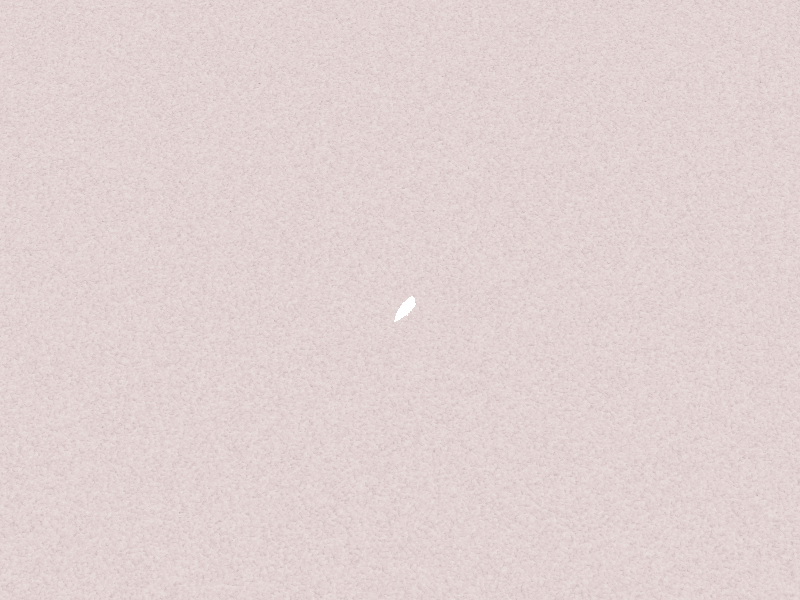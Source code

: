 
#version 3.5

global_settings {
    assumed_gamma 1
}
        
light_source {
    <200, 200, 200>*10000
    rgb 1.3
}
        
camera {
  location    <400, 400, 800>
  direction   y
  sky         z
  up          z
  right       (4/3)*x
  look_at     <0.0, 0, 1.2>
  angle       20
}
        
background {
    color rgb <0.60, 0.70, 0.95>
}
        
plane {
  z, -10

  texture {
    pigment {
      bozo
      color_map {
        [ 0.0 color rgb<0.356, 0.321, 0.274> ]
        [ 0.1 color rgb<0.611, 0.500, 0.500> ]
        [ 0.4 color rgb<0.745, 0.623, 0.623> ]
        [ 1.0 color rgb<0.837, 0.782, 0.745> ]
      }
      warp { turbulence 0.6 }
    }
    finish {
      diffuse 0.6
      ambient 0.1
      specular 0.2
      reflection {
        0.2, 0.6
        fresnel on
      }
      conserve_energy
    }
  }
}
        
#declare Mesh_Texture=
  texture{
    pigment{
      uv_mapping
      spiral2 8
      color_map {
        [0.5 color rgb 1 ]
        [0.5 color rgb <0,0,0.2> ]
      }
      scale 0.8
    }
    finish {
      specular 0.3
      roughness 0.01
    }
}
        
#declare Mesh=
mesh2 {
    vertex_vectors {
        652,
        <-0.7429535984992981, 16.487688064575195, -0.2227383553981781>, <-0.7429535984992981, 16.487688064575195, -0.2227383553981781>, <-0.7429535984992981, 43.59807205200195, -0.2227325588464737>,
		<-0.7429535984992981, 43.59807205200195, -0.2227325588464737>, <0.289313405752182, 43.59793472290039, -0.22273272275924683>, <-0.7077652215957642, 16.487688064575195, -0.489906370639801>,
		<-0.7077652215957642, 16.487688064575195, -0.489906370639801>, <-0.7077652215957642, 16.487688064575195, 0.04442936182022095>, <-0.7077652215957642, 16.487688064575195, 0.04442936182022095>,
		<-0.7077652215957642, 43.59807205200195, -0.4899005591869354>, <-0.7077652215957642, 43.59807205200195, -0.4899005591869354>, <-0.7077652215957642, 43.59807205200195, 0.04443516582250595>,
		<-0.7077652215957642, 43.59807205200195, 0.04443516582250595>, <-0.6046451926231384, 16.487688064575195, -0.7388689517974854>, <-0.6046451926231384, 16.487688064575195, -0.7388689517974854>,
		<-0.6046451926231384, 16.487688064575195, 0.2933919429779053>, <-0.6046451926231384, 16.487688064575195, 0.2933919429779053>, <-0.6046451926231384, 43.59807205200195, -0.7388631105422974>,
		<-0.6046451926231384, 43.59807205200195, -0.7388631105422974>, <-0.6046451926231384, 43.59807205200195, 0.2933977544307709>, <-0.6046451926231384, 43.59807205200195, 0.2933977544307709>,
		<-0.667802631855011, 14.80688762664795, -0.2227386087179184>, <-0.6351881623268127, 14.80688762664795, -0.4704594612121582>, <-0.6351881623268127, 14.80688762664795, 0.024981386959552765>,
		<-0.4548625946044922, 13.12608814239502, -0.22273892164230347>, <-0.5395712852478027, 14.80688762664795, -0.7012985348701477>, <-0.5395712852478027, 14.80688762664795, 0.25582095980644226>,
		<-0.4406070411205292, 16.487688064575195, -0.9526554942131042>, <-0.4406070411205292, 16.487688064575195, -0.9526554942131042>, <-0.4406070411205292, 16.487688064575195, 0.5071800351142883>,
		<-0.4406070411205292, 16.487688064575195, 0.5071800351142883>, <-0.4406070411205292, 43.59807205200195, -0.9526496529579163>, <-0.4406070411205292, 43.59807205200195, -0.9526496529579163>,
		<-0.4406070411205292, 43.59807205200195, 0.5071858763694763>, <-0.4406070411205292, 43.59807205200195, 0.5071858763694763>, <-0.42949891090393066, 13.12608814239502, -0.41534438729286194>,
		<-0.42949891090393066, 13.12608814239502, -0.030134228989481926>, <-0.35514938831329346, 13.12608814239502, -0.5948238372802734>, <-0.35514938831329346, 13.12608814239502, 0.14934568107128143>,
		<-0.3874782621860504, 14.80688762664795, -0.8995251655578613>, <-0.3874782621860504, 14.80688762664795, 0.4540475606918335>, <-0.2368878275156021, 13.12608814239502, -0.7489462494850159>,
		<-0.2368878275156021, 13.12608814239502, 0.3034680485725403>, <-0.22681893408298492, 16.487688064575195, -1.1167017221450806>, <-0.22681893408298492, 16.487688064575195, -1.1167017221450806>,
		<-0.22681893408298492, 16.487688064575195, 0.6712247729301453>, <-0.22681893408298492, 16.487688064575195, 0.6712247729301453>, <-0.22681893408298492, 43.59807205200195, -1.1166958808898926>,
		<-0.22681893408298492, 43.59807205200195, -1.1166958808898926>, <-0.22681893408298492, 43.59807205200195, 0.6712306141853333>, <-0.22681893408298492, 43.59807205200195, 0.6712306141853333>,
		<-0.1514459103345871, 11.445287704467773, -0.22273921966552734>, <-0.13642621040344238, 11.445287704467773, -0.3368145227432251>, <-0.13642621040344238, 11.445287704467773, -0.10866405069828033>,
		<-0.18925189971923828, 14.80688762664795, -1.0516283512115479>, <-0.18925189971923828, 14.80688762664795, 0.60615074634552>, <-0.09239119291305542, 11.445287704467773, -0.44311559200286865>,
		<-0.09239119291305542, 11.445287704467773, -0.0023628552444279194>, <-0.08276527374982834, 13.12608814239502, -0.8672096133232117>, <-0.08276527374982834, 13.12608814239502, 0.42173144221305847>,
		<-0.022351330146193504, 11.445287704467773, -0.5343990325927734>, <-0.022351330146193504, 11.445287704467773, 0.08892033249139786>, <0.02214239537715912, 16.487688064575195, -1.2198249101638794>,
		<0.02214239537715912, 16.487688064575195, -1.2198249101638794>, <0.02214239537715912, 16.487688064575195, 0.7743478417396545>, <0.02214239537715912, 16.487688064575195, 0.7743478417396545>,
		<0.02214239537715912, 43.59807205200195, -1.2198190689086914>, <0.02214239537715912, 43.59807205200195, -1.2198190689086914>, <0.02214239537715912, 43.59807205200195, 0.7743536829948425>,
		<0.02214239537715912, 43.59807205200195, 0.7743536829948425>, <0.0689430758357048, 11.445287704467773, -0.6044424176216125>, <0.0689430758357048, 11.445287704467773, 0.15896371006965637>,
		<0.04158949479460716, 14.80688762664795, -1.1472452878952026>, <0.04158949479460716, 14.80688762664795, 0.7017677426338196>, <0.09670524299144745, 13.12608814239502, -0.9415525794029236>,
		<0.09670524299144745, 13.12608814239502, 0.4960744380950928>, <0.17524085938930511, 11.445287704467773, -0.648474395275116>, <0.17524085938930511, 11.445287704467773, 0.20299562811851501>,
		<0.289316326379776, 11.445287704467773, -0.6634923815727234>, <0.289316326379776, 11.445287704467773, -0.22273936867713928>, <0.289316326379776, 11.445287704467773, 0.21801365911960602>,
		<0.289316326379776, 13.12608814239502, -0.9669086337089539>, <0.289316326379776, 13.12608814239502, 0.5214304327964783>, <0.289316326379776, 14.80688762664795, -1.1798583269119263>,
		<0.289316326379776, 14.80688762664795, 0.7343807816505432>, <0.289316326379776, 16.487688064575195, -1.2549978494644165>, <0.289316326379776, 16.487688064575195, -1.2549978494644165>,
		<0.289316326379776, 16.487688064575195, 0.8095209002494812>, <0.289316326379776, 16.487688064575195, 0.8095209002494812>, <0.289316326379776, 43.59807205200195, -1.2549920082092285>,
		<0.289316326379776, 43.59807205200195, -1.2549920082092285>, <0.289316326379776, 43.59807205200195, 0.8095267415046692>, <0.289316326379776, 43.59807205200195, 0.8095267415046692>,
		<0.4033917784690857, 11.445287704467773, -0.648474395275116>, <0.4033917784690857, 11.445287704467773, 0.20299562811851501>, <0.48191165924072266, 13.12608814239502, -0.9415525794029236>,
		<0.48191165924072266, 13.12608814239502, 0.4960744380950928>, <0.5370262265205383, 14.80688762664795, -1.1472452878952026>, <0.5370262265205383, 14.80688762664795, 0.7017677426338196>,
		<0.5096895694732666, 11.445287704467773, -0.6044424176216125>, <0.5096895694732666, 11.445287704467773, 0.15896371006965637>, <0.5564751029014587, 16.487688064575195, -1.2198249101638794>,
		<0.5564751029014587, 16.487688064575195, -1.2198249101638794>, <0.5564751029014587, 16.487688064575195, 0.7743478417396545>, <0.5564751029014587, 16.487688064575195, 0.7743478417396545>,
		<0.5564751029014587, 43.59807205200195, -1.2198190689086914>, <0.5564751029014587, 43.59807205200195, -1.2198190689086914>, <0.5564751029014587, 43.59807205200195, 0.7743536829948425>,
		<0.5564751029014587, 43.59807205200195, 0.7743536829948425>, <0.6009682416915894, 11.445287704467773, -0.5343990325927734>, <0.6009682416915894, 11.445287704467773, 0.08892033249139786>,
		<0.6613979339599609, 13.12608814239502, -0.8672096133232117>, <0.6613979339599609, 13.12608814239502, 0.42173144221305847>, <0.6710238456726074, 11.445287704467773, -0.44311559200286865>,
		<0.6710238456726074, 11.445287704467773, -0.0023628552444279194>, <0.7678670883178711, 14.80688762664795, -1.0516283512115479>, <0.7678670883178711, 14.80688762664795, 0.60615074634552>,
		<0.7150437235832214, 11.445287704467773, -0.3368145227432251>, <0.7150437235832214, 11.445287704467773, -0.10866405069828033>, <0.7300628423690796, 11.445287704467773, -0.22273936867713928>,
		<0.805435836315155, 16.487688064575195, -1.1167017221450806>, <0.805435836315155, 16.487688064575195, -1.1167017221450806>, <0.805435836315155, 16.487688064575195, 0.6712247729301453>,
		<0.805435836315155, 16.487688064575195, 0.6712247729301453>, <0.805435836315155, 43.59807205200195, -1.1166958808898926>, <0.805435836315155, 43.59807205200195, -1.1166958808898926>,
		<0.805435836315155, 43.59807205200195, 0.6712306141853333>, <0.805435836315155, 43.59807205200195, 0.6712306141853333>, <0.8155204653739929, 13.12608814239502, -0.7489462494850159>,
		<0.8155204653739929, 13.12608814239502, 0.3034680485725403>, <0.9660940170288086, 14.80688762664795, -0.8995251655578613>, <0.9660940170288086, 14.80688762664795, 0.4540475606918335>,
		<0.9337820410728455, 13.12608814239502, -0.5948238372802734>, <0.9337820410728455, 13.12608814239502, 0.14934568107128143>, <1.0081309080123901, 13.12608814239502, -0.41534438729286194>,
		<1.0081309080123901, 13.12608814239502, -0.030134228989481926>, <1.019223928451538, 16.487688064575195, -0.9526569843292236>, <1.019223928451538, 16.487688064575195, -0.9526569843292236>,
		<1.019223928451538, 16.487688064575195, 0.5071800351142883>, <1.019223928451538, 16.487688064575195, 0.5071800351142883>, <1.019223928451538, 43.59807205200195, -0.9526511430740356>,
		<1.019223928451538, 43.59807205200195, -0.9526511430740356>, <1.019223928451538, 43.59807205200195, 0.5071858763694763>, <1.019223928451538, 43.59807205200195, 0.5071858763694763>,
		<1.11820387840271, 14.80688762664795, -0.7012985348701477>, <1.11820387840271, 14.80688762664795, 0.25582095980644226>, <1.0334795713424683, 13.12608814239502, -0.2227390855550766>,
		<1.2138208150863647, 14.80688762664795, -0.4704594612121582>, <1.2138208150863647, 14.80688762664795, 0.024981386959552765>, <1.2464358806610107, 14.80688762664795, -0.22273878753185272>,
		<1.1832778453826904, 16.487688064575195, -0.7388689517974854>, <1.1832778453826904, 16.487688064575195, -0.7388689517974854>, <1.1832778453826904, 16.487688064575195, 0.2933919429779053>,
		<1.1832778453826904, 16.487688064575195, 0.2933919429779053>, <1.1832778453826904, 43.59807205200195, -0.7388631105422974>, <1.1832778453826904, 43.59807205200195, -0.7388631105422974>,
		<1.1832778453826904, 43.59807205200195, 0.2933977544307709>, <1.1832778453826904, 43.59807205200195, 0.2933977544307709>, <1.2863978147506714, 16.487688064575195, -0.489906370639801>,
		<1.2863978147506714, 16.487688064575195, -0.489906370639801>, <1.2863978147506714, 16.487688064575195, 0.04442936182022095>, <1.2863978147506714, 16.487688064575195, 0.04442936182022095>,
		<1.2863978147506714, 16.487688064575195, 0.04442936182022095>, <1.2863978147506714, 43.59807205200195, -0.4899005591869354>, <1.2863978147506714, 43.59807205200195, -0.4899005591869354>,
		<1.2863978147506714, 43.59807205200195, 0.04443516582250595>, <1.2863978147506714, 43.59807205200195, 0.04443516582250595>, <1.3215707540512085, 16.487688064575195, -0.22273850440979004>,
		<1.3215707540512085, 16.487688064575195, -0.22273850440979004>, <1.3215707540512085, 43.59807205200195, -0.22273270785808563>, <1.3215707540512085, 43.59807205200195, -0.22273270785808563>,
		<1.3215707540512085, 43.59807205200195, -0.22273270785808563>, <-6.470217704772949, 12.386728286743164, 0.9726494550704956>, <-6.470217704772949, 12.386728286743164, 0.9726494550704956>,
		<-6.4600725173950195, 11.702130317687988, 0.9686570763587952>, <-6.3582353591918945, 12.386728286743164, 1.2569806575775146>, <-6.3582353591918945, 12.386728286743164, 1.2569806575775146>,
		<-6.348257541656494, 11.702130317687988, 1.2530537843704224>, <-6.323460578918457, 10.573925018310547, 0.915579617023468>, <-6.213937759399414, 10.573925018310547, 1.200865626335144>,
		<-6.049058437347412, 9.036321640014648, 0.8127572536468506>, <-6.049058437347412, 9.036321640014648, 0.8127572536468506>, <-5.944135665893555, 9.036321640014648, 1.0997668504714966>,
		<-5.944135665893555, 9.036321640014648, 1.0997668504714966>, <-5.773068904876709, 7.5719218254089355, 0.7143719792366028>, <-5.773068904876709, 7.5719218254089355, 0.7143719792366028>,
		<-5.6727752685546875, 7.571922302246094, 1.0030287504196167>, <-5.6727752685546875, 7.571922302246094, 1.0030287504196167>, <-5.356295585632324, 5.887806415557861, 0.5751543045043945>,
		<-5.356295585632324, 5.887806415557861, 0.5751543045043945>, <-5.262984275817871, 5.887806415557861, 0.8661425709724426>, <-5.262984275817871, 5.887806415557861, 0.8661425709724426>,
		<-4.866028308868408, 4.423406600952148, 0.4254886507987976>, <-4.866028308868408, 4.423406600952148, 0.4254886507987976>, <-4.866028308868408, 4.423406600952148, 0.4254886507987976>,
		<-4.7809224128723145, 4.423406600952148, 0.7189843058586121>, <-4.7809224128723145, 4.423406600952148, 0.7189843058586121>, <-4.7809224128723145, 4.423406600952148, 0.7189843058586121>,
		<-4.300617218017578, 13.290628433227539, 0.27133414149284363>, <-4.300617218017578, 13.290628433227539, 0.27133414149284363>, <-4.224985599517822, 13.290628433227539, 0.5674120187759399>,
		<-4.224985599517822, 13.290628433227539, 0.5674120187759399>, <-4.016391754150391, 2.739414691925049, 0.20114228129386902>, <-4.016391754150391, 2.739414691925049, 0.20114228129386902>,
		<-4.016391754150391, 2.739414691925049, 0.20114228129386902>, <-3.94551157951355, 2.739414691925049, 0.4983951151371002>, <-3.94551157951355, 2.739414691925049, 0.4983951151371002>,
		<-3.94551157951355, 2.739414691925049, 0.4983951151371002>, <-3.16972017288208, 1.4761624336242676, 0.020377159118652344>, <-3.16972017288208, 1.4761624336242676, 0.020377159118652344>,
		<-3.16972017288208, 1.4761624336242676, 0.020377159118652344>, <-3.113018274307251, 1.4761624336242676, 0.3206583559513092>, <-3.113018274307251, 1.4761624336242676, 0.3206583559513092>,
		<-3.113018274307251, 1.4761624336242676, 0.3206583559513092>, <-2.8684728145599365, 13.57581901550293, -0.0338791124522686>, <-2.8684728145599365, 13.57581901550293, -0.0338791124522686>,
		<-2.8684728145599365, 13.57581901550293, -0.0338791124522686>, <-2.816829204559326, 13.57581901550293, 0.26730963587760925>, <-2.816829204559326, 13.57581901550293, 0.26730963587760925>,
		<-2.816829204559326, 13.57581901550293, 0.26730963587760925>, <-2.099465847015381, 0.581265926361084, -0.14895105361938477>, <-2.060702085494995, 0.581265926361084, 0.15416567027568817>,
		<-1.3434302806854248, 13.64909839630127, -0.2296716719865799>, <-1.3434302806854248, 13.64909839630127, -0.2296716719865799>, <-1.3434302806854248, 13.64909839630127, -0.2296716719865799>,
		<-1.3173182010650635, 13.64909839630127, 0.07479803264141083>, <-1.3173182010650635, 13.64909839630127, 0.07479803264141083>, <-1.3173182010650635, 13.64909839630127, 0.07479803264141083>,
		<-0.6274116635322571, 0.23304735124111176, -0.2769107222557068>, <-0.6274116635322571, 0.23304735124111176, -0.2769107222557068>, <-0.6132936477661133, 0.23304739594459534, 0.028349658474326134>,
		<-0.6132936477661133, 0.23304739594459534, 0.028349658474326134>, <0.32231956720352173, 13.619946479797363, 0.009533988311886787>, <0.32231956720352173, 13.619946479797363, 0.009533988311886787>,
		<0.32231956720352173, 13.619946479797363, 0.009533988311886787>, <0.32415324449539185, 13.619946479797363, -0.29604679346084595>, <0.32415324449539185, 13.619946479797363, -0.29604679346084595>,
		<0.32415324449539185, 13.619946479797363, -0.29604679346084595>, <1.386095404624939, 0.2886992394924164, 0.0474579818546772>, <1.4060347080230713, 0.288699209690094, -0.25747665762901306>,
		<1.6006931066513062, 13.664393424987793, 0.06279612332582474>, <1.6006931066513062, 13.664393424987793, 0.06279612332582474>, <1.6006931066513062, 13.664393424987793, 0.06279612332582474>,
		<1.6242997646331787, 13.664393424987793, -0.2418776899576187>, <1.6242997646331787, 13.664393424987793, -0.2418776899576187>, <2.601900100708008, 0.580767810344696, 0.16868101060390472>,
		<2.642543077468872, 0.5807677507400513, -0.1341884732246399>, <3.187265634536743, 13.620006561279297, 0.2571229338645935>, <3.187265634536743, 13.620006561279297, 0.2571229338645935>,
		<3.2378859519958496, 13.620006561279297, -0.044240012764930725>, <3.2378859519958496, 13.620006561279297, -0.044240012764930725>, <3.8570644855499268, 1.6599618196487427, 0.38276568055152893>,
		<3.8570644855499268, 1.6599618196487427, 0.38276568055152893>, <3.919098377227783, 1.6599619388580322, 0.08354336768388748>, <3.919098377227783, 1.6599619388580322, 0.08354336768388748>,
		<4.665243148803711, 13.334693908691406, 0.5699208974838257>, <4.665243148803711, 13.334693908691406, 0.5699208974838257>, <4.682240009307861, 3.0323572158813477, 0.5742767453193665>,
		<4.682240009307861, 3.0323572158813477, 0.5742767453193665>, <4.682240009307861, 3.0323572158813477, 0.5742767453193665>, <4.741048812866211, 13.334693908691406, 0.2738857865333557>,
		<4.741048812866211, 13.334693908691406, 0.2738857865333557>, <4.758335590362549, 3.0323572158813477, 0.27831506729125977>, <4.758335590362549, 3.0323572158813477, 0.27831506729125977>,
		<4.758335590362549, 3.0323572158813477, 0.27831506729125977>, <5.306910037994385, 4.569965839385986, 0.7469744682312012>, <5.306910037994385, 4.569965839385986, 0.7469744682312012>,
		<5.393646240234375, 4.569965839385986, 0.4539555311203003>, <5.393646240234375, 4.569965839385986, 0.4539555311203003>, <5.7196879386901855, 6.034304618835449, 0.8745859861373901>,
		<5.813455581665039, 6.034304618835449, 0.583741307258606>, <5.993114471435547, 7.571983337402344, 0.9651680588722229>, <5.993114471435547, 7.571983337402344, 0.9651680588722229>,
		<6.091538906097412, 7.571983337402344, 0.675865113735199>, <6.091538906097412, 7.571983337402344, 0.675865113735199>, <6.179873943328857, 9.084299087524414, 1.0298564434051514>,
		<6.281479835510254, 9.084299087524414, 0.7416565418243408>, <6.383094310760498, 10.547261238098145, 1.1028825044631958>, <6.483603477478027, 11.545609474182129, 1.1400251388549805>,
		<6.488162517547607, 10.547261238098145, 0.8159264326095581>, <6.498818397521973, 12.315082550048828, 1.1457077264785767>, <6.498818397521973, 12.315082550048828, 1.1457077264785767>,
		<6.5903825759887695, 11.545609474182129, 0.8537015914916992>, <6.6058573722839355, 12.315082550048828, 0.8594817519187927>, <6.6058573722839355, 12.315082550048828, 0.8594817519187927>,
		<-2.723961591720581, 48.90642166137695, -0.7679765224456787>, <-2.723961591720581, 48.90642166137695, -0.7679765224456787>, <-2.723961591720581, 48.90642166137695, -0.7679765224456787>,
		<-2.723961591720581, 48.90642166137695, 0.17524418234825134>, <-2.723961591720581, 48.90642166137695, 0.17524418234825134>, <-2.7026312351226807, 46.73554229736328, 0.1752438098192215>,
		<-2.7026312351226807, 46.73554229736328, 0.1752438098192215>, <-2.673142671585083, 46.528656005859375, -0.7679769396781921>, <-2.673142671585083, 46.528656005859375, -0.7679769396781921>,
		<-2.5371410846710205, 45.90312194824219, -0.7679770588874817>, <-2.5371410846710205, 45.90312194824219, -0.7679770588874817>, <-2.5371410846710205, 45.90312576293945, 0.17524366080760956>,
		<-2.5371410846710205, 45.90312576293945, 0.17524366080760956>, <-2.429238796234131, 45.645816802978516, -0.1391633003950119>, <-2.3952884674072266, 45.579505920410156, 0.17524360120296478>,
		<-2.3952884674072266, 45.579505920410156, 0.17524360120296478>, <-2.3054611682891846, 45.42106246948242, -0.7679771780967712>, <-2.3054611682891846, 45.42106246948242, -0.7679771780967712>,
		<-2.26772141456604, 45.367122650146484, 0.1752435714006424>, <-2.26772141456604, 45.367122650146484, 0.1752435714006424>, <-2.26772141456604, 45.367122650146484, 0.1752435714006424>,
		<-2.222524881362915, 45.31272888183594, -0.7679771780967712>, <-2.222524881362915, 45.31272888183594, -0.7679771780967712>, <-2.222524881362915, 45.31272888183594, -0.7679771780967712>,
		<-2.146144151687622, 48.70916748046875, -0.7679765820503235>, <-2.146144151687622, 48.70916748046875, -0.7679765820503235>, <-2.146144151687622, 48.70916748046875, -0.7679765820503235>,
		<-2.146144151687622, 48.70916748046875, 0.17524413764476776>, <-2.146144151687622, 48.70916748046875, 0.17524413764476776>, <-2.146144151687622, 48.70916748046875, 0.17524413764476776>,
		<-2.1339051723480225, 47.006439208984375, 0.17524385452270508>, <-2.1339051723480225, 47.006439208984375, 0.17524385452270508>, <-2.1252572536468506, 46.945167541503906, -0.7679768800735474>,
		<-2.1252572536468506, 46.945167541503906, -0.7679768800735474>, <-2.037064790725708, 46.48678970336914, -0.7679769396781921>, <-2.037064790725708, 46.48678970336914, -0.7679769396781921>,
		<-2.037064790725708, 46.48678970336914, 0.018039528280496597>, <-2.03405499458313, 46.479000091552734, 0.17524376511573792>, <-2.03405499458313, 46.479000091552734, 0.17524376511573792>,
		<-1.9430817365646362, 46.298702239990234, 0.01803949661552906>, <-1.9354270696640015, 46.28617477416992, -0.7679769992828369>, <-1.9354270696640015, 46.28617477416992, -0.7679769992828369>,
		<-1.9354270696640015, 46.28617477416992, -0.7679769992828369>, <-1.9297277927398682, 46.27838134765625, -0.13916319608688354>, <-1.9297277927398682, 46.27838134765625, -0.13916319608688354>,
		<-1.9253273010253906, 46.27410125732422, 0.17524372041225433>, <-1.9253273010253906, 46.27410125732422, 0.17524372041225433>, <-1.9253273010253906, 46.27410125732422, 0.17524372041225433>,
		<-1.458391785621643, 44.891937255859375, -0.767977237701416>, <-1.458391785621643, 44.891937255859375, -0.767977237701416>, <-1.3891457319259644, 44.87283706665039, 0.17524348199367523>,
		<-1.3891457319259644, 44.87283706665039, 0.17524348199367523>, <-1.1391003131866455, 44.8380012512207, 0.17524348199367523>, <-1.1391003131866455, 44.8380012512207, 0.17524348199367523>,
		<-1.1343021392822266, 44.8373908996582, -0.767977237701416>, <-1.1343021392822266, 44.8373908996582, -0.767977237701416>, <-0.9659246206283569, 44.71363067626953, -0.7679772973060608>,
		<-0.9659246206283569, 44.71363067626953, -0.7679772973060608>, <-0.9659246206283569, 44.71363067626953, -0.7679772973060608>, <-0.9349229335784912, 44.678794860839844, 0.17524345219135284>,
		<-0.9349229335784912, 44.678794860839844, 0.17524345219135284>, <-0.9349229335784912, 44.678794860839844, 0.17524345219135284>, <-0.8461960554122925, 44.576419830322266, -0.7679772973060608>,
		<-0.8461960554122925, 44.576419830322266, -0.7679772973060608>, <-0.8461960554122925, 44.576419830322266, -0.610774576663971>, <-0.8461960554122925, 44.576419830322266, 0.17524343729019165>,
		<-0.8461960554122925, 44.576419830322266, 0.17524343729019165>, <-0.8270047903060913, 44.45112609863281, -0.7679772973060608>, <-0.8270047903060913, 44.45112609863281, -0.7679772973060608>,
		<-0.8270047903060913, 44.45112991333008, 0.17524340748786926>, <-0.8270047903060913, 44.45112991333008, 0.17524340748786926>, <-0.8259661793708801, 44.530582427978516, -0.4535703957080841>,
		<-0.8259661793708801, 44.530582427978516, 0.17524342238903046>, <-0.8259661793708801, 44.530582427978516, 0.17524342238903046>, <-0.8108852505683899, 43.276912689208984, -0.7679790258407593>,
		<-0.8108852505683899, 43.276912689208984, -0.7679790258407593>, <-0.8108852505683899, 43.276912689208984, 0.17524167895317078>, <-0.8108852505683899, 43.276912689208984, 0.17524167895317078>,
		<-0.727643609046936, 45.737037658691406, -0.7679771184921265>, <-0.727643609046936, 45.737037658691406, -0.7679771184921265>, <-0.727643609046936, 45.737037658691406, -0.7679771184921265>,
		<-0.727643609046936, 45.737037658691406, 0.17524363100528717>, <-0.727643609046936, 45.737037658691406, 0.17524363100528717>, <-0.727643609046936, 45.737037658691406, 0.17524363100528717>,
		<-0.7192860245704651, 42.64970016479492, -0.7679791450500488>, <-0.7192860245704651, 42.64970016479492, -0.7679791450500488>, <-0.7192860245704651, 42.64970016479492, -0.7679791450500488>,
		<-0.7192860245704651, 42.64970016479492, 0.17524157464504242>, <-0.7192860245704651, 42.64970016479492, 0.17524157464504242>, <-0.7192860245704651, 42.64970016479492, 0.17524157464504242>,
		<-0.37163612246513367, 45.230525970458984, -0.7679771780967712>, <-0.37163612246513367, 45.230525970458984, -0.7679771780967712>, <-0.37163612246513367, 45.230525970458984, 0.17524354159832>,
		<-0.37163612246513367, 45.230525970458984, 0.17524354159832>, <-0.32416340708732605, 45.08613586425781, 0.1752435266971588>, <-0.32416340708732605, 45.08613586425781, 0.1752435266971588>,
		<-0.30839473009109497, 43.44559860229492, -0.7679790258407593>, <-0.30839473009109497, 43.44559860229492, -0.7679790258407593>, <-0.30839473009109497, 43.44559860229492, 0.17524170875549316>,
		<-0.30839473009109497, 43.44559860229492, 0.17524170875549316>, <-0.26145708560943604, 42.48682403564453, 0.17524154484272003>, <-0.26145708560943604, 42.48682403564453, 0.17524154484272003>,
		<-0.2569649815559387, 43.60098648071289, -0.7679789662361145>, <-0.2569649815559387, 43.60098648071289, -0.7679789662361145>, <-0.2569649815559387, 43.60098648071289, -0.7679789662361145>,
		<-0.2569649815559387, 43.60098648071289, 0.17524173855781555>, <-0.2569649815559387, 43.60098648071289, 0.17524173855781555>, <-0.2569649815559387, 43.60098648071289, 0.17524173855781555>,
		<-0.2440231889486313, 44.58283615112305, -0.7679772973060608>, <-0.2440231889486313, 44.58283615112305, -0.7679772973060608>, <-0.2440231889486313, 44.58283615112305, 0.17524343729019165>,
		<-0.2440231889486313, 44.58283615112305, 0.17524343729019165>, <-0.22402237355709076, 43.30808639526367, -0.7679790258407593>, <-0.22402237355709076, 43.30808639526367, -0.7679790258407593>,
		<-0.22402237355709076, 43.30808639526367, 0.17524167895317078>, <-0.22402237355709076, 43.30808639526367, 0.17524167895317078>, <-0.0068426113575696945, 42.483150482177734, -0.7679792046546936>,
		<-0.0068426113575696945, 42.483150482177734, -0.7679792046546936>, <0.7140505313873291, 44.65281677246094, -0.7679772973060608>, <0.7140505313873291, 44.65281677246094, -0.7679772973060608>,
		<0.7140505313873291, 44.65281677246094, 0.17524345219135284>, <0.7140505313873291, 44.65281677246094, 0.17524345219135284>, <0.7183438539505005, 43.2692756652832, -0.7679790258407593>,
		<0.7183438539505005, 43.2692756652832, -0.7679790258407593>, <0.7183438539505005, 43.2692756652832, 0.17524167895317078>, <0.7183438539505005, 43.2692756652832, 0.17524167895317078>,
		<0.7570462822914124, 42.47200012207031, -0.7679792046546936>, <0.7570462822914124, 42.47200012207031, 0.17524154484272003>, <0.7570462822914124, 42.47200012207031, 0.17524154484272003>,
		<0.7615383863449097, 43.5861701965332, -0.7679790258407593>, <0.7615383863449097, 43.5861701965332, -0.7679790258407593>, <0.7615383863449097, 43.5861701965332, -0.7679790258407593>,
		<0.7615383863449097, 43.5861701965332, 0.17524172365665436>, <0.7615383863449097, 43.5861701965332, 0.17524172365665436>, <0.7615383863449097, 43.5861701965332, 0.17524172365665436>,
		<0.805543065071106, 43.417789459228516, -0.7679790258407593>, <0.805543065071106, 43.417789459228516, -0.7679790258407593>, <0.805543065071106, 43.417789459228516, 0.17524170875549316>,
		<0.805543065071106, 43.417789459228516, 0.17524170875549316>, <0.9172649383544922, 45.36727523803711, -0.7679771780967712>, <0.9172649383544922, 45.36727523803711, -0.7679771780967712>,
		<0.9172649383544922, 45.36727523803711, 0.1752435714006424>, <0.9172649383544922, 45.36727523803711, 0.1752435714006424>, <1.1585098505020142, 45.753231048583984, -0.7679771184921265>,
		<1.1585098505020142, 45.753231048583984, -0.7679771184921265>, <1.1585098505020142, 45.753231048583984, -0.7679771184921265>, <1.1585098505020142, 45.753231048583984, 0.17524363100528717>,
		<1.1585098505020142, 45.753231048583984, 0.17524363100528717>, <1.1585098505020142, 45.753231048583984, 0.17524363100528717>, <1.2223008871078491, 42.6330451965332, -0.7679791450500488>,
		<1.2223008871078491, 42.6330451965332, -0.7679791450500488>, <1.2223008871078491, 42.6330451965332, -0.7679791450500488>, <1.2223008871078491, 42.6330451965332, 0.17524155974388123>,
		<1.2223008871078491, 42.6330451965332, 0.17524155974388123>, <1.2223008871078491, 42.6330451965332, 0.17524155974388123>, <1.2923260927200317, 44.408653259277344, -0.7679772973060608>,
		<1.2923260927200317, 44.408653259277344, -0.7679772973060608>, <1.2923260927200317, 44.408653259277344, 0.17524340748786926>, <1.2923260927200317, 44.408653259277344, 0.17524340748786926>,
		<1.3053746223449707, 43.28654098510742, -0.7679790258407593>, <1.3053746223449707, 43.28654098510742, -0.7679790258407593>, <1.3053746223449707, 43.28654098510742, 0.17524167895317078>,
		<1.3053746223449707, 43.28654098510742, 0.17524167895317078>, <1.35576593875885, 44.626380920410156, 0.17524343729019165>, <1.35576593875885, 44.626380920410156, 0.17524343729019165>,
		<1.3559950590133667, 44.62730026245117, -0.7679772973060608>, <1.3559950590133667, 44.62730026245117, -0.7679772973060608>, <1.416852593421936, 45.91870880126953, -0.7679770588874817>,
		<1.416852593421936, 45.91870880126953, -0.7679770588874817>, <1.435172438621521, 44.76756286621094, -0.767977237701416>, <1.435172438621521, 44.76756286621094, -0.767977237701416>,
		<1.435172438621521, 44.76756286621094, -0.767977237701416>, <1.435172438621521, 44.7675666809082, 0.17524346709251404>, <1.435172438621521, 44.7675666809082, 0.17524346709251404>,
		<1.435172438621521, 44.7675666809082, 0.17524346709251404>, <1.5923659801483154, 44.851295471191406, -0.767977237701416>, <1.5923659801483154, 44.851295471191406, -0.767977237701416>,
		<1.6950428485870361, 45.98853302001953, 0.17524367570877075>, <1.6950428485870361, 45.98853302001953, 0.17524367570877075>, <1.8717937469482422, 44.88719940185547, -0.767977237701416>,
		<1.8717937469482422, 44.88719940185547, -0.767977237701416>, <1.9573580026626587, 46.01542282104492, 0.17524367570877075>, <1.9573580026626587, 46.01542282104492, 0.17524367570877075>,
		<1.998887062072754, 46.02657699584961, -0.7679770588874817>, <1.998887062072754, 46.02657699584961, -0.7679770588874817>, <2.360288619995117, 46.20473861694336, 0.17524370551109314>,
		<2.360288619995117, 46.20473861694336, 0.17524370551109314>, <2.360288619995117, 46.20473861694336, 0.17524370551109314>, <2.3613121509552, 46.20534896850586, -0.7679769992828369>,
		<2.3613121509552, 46.20534896850586, -0.7679769992828369>, <2.3613121509552, 46.20534896850586, -0.7679769992828369>, <2.544388771057129, 46.51963806152344, -0.7679769396781921>,
		<2.544388771057129, 46.51963806152344, -0.7679769396781921>, <2.544388771057129, 46.51963806152344, 0.17524376511573792>, <2.544388771057129, 46.51963806152344, 0.17524376511573792>,
		<2.5914947986602783, 45.18041229248047, 0.17524354159832>, <2.5914947986602783, 45.18041229248047, 0.17524354159832>, <2.5914947986602783, 45.18041229248047, 0.17524354159832>,
		<2.5948104858398438, 46.6405029296875, -0.7679769396781921>, <2.5948104858398438, 46.6405029296875, -0.7679769396781921>, <2.5948104858398438, 46.6405029296875, 0.1752437949180603>,
		<2.5948104858398438, 46.6405029296875, 0.1752437949180603>, <2.6751949787139893, 46.758304595947266, -0.7679769396781921>, <2.6751949787139893, 46.758304595947266, -0.7679769396781921>,
		<2.6751949787139893, 46.758304595947266, -0.45357000827789307>, <2.6751949787139893, 46.758304595947266, -0.13916310667991638>, <2.6751949787139893, 46.758304595947266, 0.1752438098192215>,
		<2.6751949787139893, 46.758304595947266, 0.1752438098192215>, <2.6839957237243652, 46.785804748535156, -0.6107726693153381>, <2.6839957237243652, 46.785804748535156, -0.2963666319847107>,
		<2.6839957237243652, 46.785804748535156, -0.13916310667991638>, <2.6839957237243652, 46.785804748535156, 0.018039580434560776>, <2.685065269470215, 46.79024124145508, -0.13916310667991638>,
		<2.691070318222046, 46.79848861694336, -0.13916310667991638>, <2.6978085041046143, 45.293174743652344, -0.7679771780967712>, <2.6978085041046143, 45.293174743652344, -0.7679771780967712>,
		<2.6978085041046143, 45.293174743652344, -0.7679771780967712>, <2.709939956665039, 46.883140563964844, -0.7679768800735474>, <2.709939956665039, 46.883140563964844, -0.7679768800735474>,
		<2.709939956665039, 46.883140563964844, -0.4535699784755707>, <2.709939956665039, 46.883140563964844, -0.1391630917787552>, <2.709939956665039, 46.883140563964844, 0.1752438247203827>,
		<2.709939956665039, 46.883140563964844, 0.1752438247203827>, <2.714859962463379, 46.93478012084961, -0.7679768800735474>, <2.714859962463379, 46.93478012084961, -0.7679768800735474>,
		<2.714859962463379, 46.93478012084961, -0.6107726693153381>, <2.714859962463379, 46.93478012084961, -0.4535699784755707>, <2.714859962463379, 46.93478012084961, -0.2963665723800659>,
		<2.714859962463379, 46.93478012084961, -0.139163076877594>, <2.7148754596710205, 46.913848876953125, -0.7679768800735474>, <2.7148754596710205, 46.913848876953125, -0.7679768800735474>,
		<2.7148754596710205, 46.913848876953125, -0.6107726693153381>, <2.7148754596710205, 46.913848876953125, -0.4535699784755707>, <2.7148754596710205, 46.913848876953125, -0.2963665723800659>,
		<2.7148754596710205, 46.913848876953125, -0.139163076877594>, <2.7148754596710205, 46.913848876953125, 0.018039602786302567>, <2.7148754596710205, 46.913848876953125, 0.17524383962154388>,
		<2.7148754596710205, 46.913848876953125, 0.17524383962154388>, <2.728550434112549, 48.75301742553711, -0.7679765820503235>, <2.728550434112549, 48.75301742553711, -0.7679765820503235>,
		<2.728550434112549, 48.75301742553711, -0.7679765820503235>, <2.728550434112549, 48.75301742553711, 0.17524415254592896>, <2.728550434112549, 48.75301742553711, 0.17524415254592896>,
		<2.728550434112549, 48.75301742553711, 0.17524415254592896>, <2.7297420501708984, 48.595184326171875, -0.7679765820503235>, <2.7297420501708984, 48.595184326171875, -0.7679765820503235>,
		<2.906034469604492, 46.83424377441406, -0.7679768800735474>, <2.908494472503662, 46.99039840698242, 0.17524385452270508>, <3.0259313583374023, 45.88234329223633, 0.17524366080760956>,
		<3.0259313583374023, 45.88234329223633, 0.17524366080760956>, <3.1178669929504395, 46.035133361816406, -0.7679770588874817>, <3.1178669929504395, 46.035133361816406, -0.7679770588874817>,
		<3.169098377227783, 46.158287048339844, -0.29636693000793457>, <3.1966776847839355, 46.2464485168457, -0.7679769992828369>, <3.1966776847839355, 46.2464485168457, -0.7679769992828369>,
		<3.1966776847839355, 46.2464485168457, 0.17524372041225433>, <3.1966776847839355, 46.2464485168457, 0.17524372041225433>, <3.288353443145752, 46.6751823425293, -0.7679769396781921>,
		<3.288353443145752, 46.6751823425293, -0.7679769396781921>, <3.288353443145752, 46.6751823425293, 0.1752437949180603>, <3.288353443145752, 46.6751823425293, 0.1752437949180603>,
		<3.3154892921447754, 48.778076171875, -0.7679765820503235>, <3.3154892921447754, 48.778076171875, -0.7679765820503235>, <3.3154892921447754, 48.778076171875, -0.7679765820503235>,
		<3.3154892921447754, 48.778076171875, 0.17524415254592896>, <3.3154892921447754, 48.778076171875, 0.17524415254592896>, <3.3154892921447754, 48.778076171875, 0.17524415254592896>,
		<-2.404791831970215, 47.344417572021484, -0.31785649061203003>, <-2.404791831970215, 47.344417572021484, -0.31785649061203003>, <-2.404791831970215, 47.344417572021484, -0.31785649061203003>,
		<-2.404791831970215, 47.37512969970703, -0.5503169298171997>, <-2.404791831970215, 47.37512969970703, -0.5503169298171997>, <-2.404791831970215, 47.37512969970703, -0.0853966474533081>,
		<-2.404791831970215, 47.37512969970703, -0.0853966474533081>, <-2.404791831970215, 47.46481704711914, -0.7669347524642944>, <-2.404791831970215, 47.46481704711914, -0.7669347524642944>,
		<-2.404791831970215, 47.46481704711914, 0.1312227100133896>, <-2.404791831970215, 47.46481704711914, 0.1312227100133896>, <-2.404791831970215, 47.60752868652344, -0.9529496431350708>,
		<-2.404791831970215, 47.60752868652344, -0.9529496431350708>, <-2.404791831970215, 47.6075325012207, 0.31723764538764954>, <-2.404791831970215, 47.6075325012207, 0.31723764538764954>,
		<-2.404791831970215, 47.79362869262695, -1.095684289932251>, <-2.404791831970215, 47.79362869262695, -1.095684289932251>, <-2.404791831970215, 47.79363250732422, 0.4599708020687103>,
		<-2.404791831970215, 47.79363250732422, 0.4599708020687103>, <-2.404791831970215, 48.010135650634766, -1.185410499572754>, <-2.404791831970215, 48.010135650634766, -1.185410499572754>,
		<-2.404791831970215, 48.010135650634766, 0.5496971011161804>, <-2.404791831970215, 48.010135650634766, 0.5496971011161804>, <-2.404791831970215, 48.2426872253418, -1.2160148620605469>,
		<-2.404791831970215, 48.2426872253418, -1.2160148620605469>, <-2.404791831970215, 48.2426872253418, -0.31785649061203003>, <-2.404791831970215, 48.2426872253418, 0.5803015232086182>,
		<-2.404791831970215, 48.2426872253418, 0.5803015232086182>, <-2.404791831970215, 48.4750862121582, -1.1854103803634644>, <-2.404791831970215, 48.4750862121582, -1.1854103803634644>,
		<-2.404791831970215, 48.4750862121582, 0.5496971607208252>, <-2.404791831970215, 48.4750862121582, 0.5496971607208252>, <-2.404791831970215, 48.69174575805664, -1.0956841707229614>,
		<-2.404791831970215, 48.69174575805664, -1.0956841707229614>, <-2.404791831970215, 48.69174575805664, 0.45997098088264465>, <-2.404791831970215, 48.69174575805664, 0.45997098088264465>,
		<-2.404791831970215, 48.8776969909668, -0.9529494047164917>, <-2.404791831970215, 48.8776969909668, -0.9529494047164917>, <-2.404791831970215, 48.8776969909668, 0.31723785400390625>,
		<-2.404791831970215, 48.8776969909668, 0.31723785400390625>, <-2.404791831970215, 49.02040481567383, -0.7669360041618347>, <-2.404791831970215, 49.02040481567383, -0.7669360041618347>,
		<-2.404791831970215, 49.02040481567383, 0.13122297823429108>, <-2.404791831970215, 49.02040481567383, 0.13122297823429108>, <-2.404791831970215, 49.11024856567383, -0.5503166317939758>,
		<-2.404791831970215, 49.11024856567383, -0.5503166317939758>, <-2.404791831970215, 49.11024856567383, -0.08539634943008423>, <-2.404791831970215, 49.11024856567383, -0.08539634943008423>,
		<-2.404791831970215, 49.140804290771484, -0.3178563416004181>, <-2.404791831970215, 49.140804290771484, -0.3178563416004181>, <2.947166681289673, 47.344417572021484, -0.31785649061203003>,
		<2.947166681289673, 47.344417572021484, -0.31785649061203003>, <2.947166681289673, 47.344417572021484, -0.31785649061203003>, <2.947166681289673, 47.37512969970703, -0.5503169298171997>,
		<2.947166681289673, 47.37512969970703, -0.5503169298171997>, <2.947166681289673, 47.37512969970703, -0.0853966474533081>, <2.947166681289673, 47.37512969970703, -0.0853966474533081>,
		<2.947166681289673, 47.46481704711914, -0.7669347524642944>, <2.947166681289673, 47.46481704711914, -0.7669347524642944>, <2.947166681289673, 47.46481704711914, 0.1312227100133896>,
		<2.947166681289673, 47.46481704711914, 0.1312227100133896>, <2.947166681289673, 47.60752868652344, -0.9529496431350708>, <2.947166681289673, 47.60752868652344, -0.9529496431350708>,
		<2.947166681289673, 47.6075325012207, 0.31723764538764954>, <2.947166681289673, 47.6075325012207, 0.31723764538764954>, <2.947166681289673, 47.79362869262695, -1.095684289932251>,
		<2.947166681289673, 47.79362869262695, -1.095684289932251>, <2.947166681289673, 47.79363250732422, 0.4599708020687103>, <2.947166681289673, 47.79363250732422, 0.4599708020687103>,
		<2.947166681289673, 48.010135650634766, -1.185410499572754>, <2.947166681289673, 48.010135650634766, -1.185410499572754>, <2.947166681289673, 48.010135650634766, 0.5496971011161804>,
		<2.947166681289673, 48.010135650634766, 0.5496971011161804>, <2.947166681289673, 48.2426872253418, -1.2160148620605469>, <2.947166681289673, 48.2426872253418, -1.2160148620605469>,
		<2.947166681289673, 48.2426872253418, -0.31785649061203003>, <2.947166681289673, 48.2426872253418, 0.5803015232086182>, <2.947166681289673, 48.2426872253418, 0.5803015232086182>,
		<2.947166681289673, 48.4750862121582, -1.1854103803634644>, <2.947166681289673, 48.4750862121582, -1.1854103803634644>, <2.947166681289673, 48.4750862121582, 0.5496971607208252>,
		<2.947166681289673, 48.4750862121582, 0.5496971607208252>, <2.947166681289673, 48.69174575805664, -1.0956841707229614>, <2.947166681289673, 48.69174575805664, -1.0956841707229614>,
		<2.947166681289673, 48.69174575805664, 0.45997098088264465>, <2.947166681289673, 48.69174575805664, 0.45997098088264465>, <2.947166681289673, 48.8776969909668, -0.9529494047164917>,
		<2.947166681289673, 48.8776969909668, -0.9529494047164917>, <2.947166681289673, 48.8776969909668, 0.31723785400390625>, <2.947166681289673, 48.8776969909668, 0.31723785400390625>,
		<2.947166681289673, 49.02040481567383, -0.7669360041618347>, <2.947166681289673, 49.02040481567383, -0.7669360041618347>, <2.947166681289673, 49.02040481567383, 0.13122297823429108>,
		<2.947166681289673, 49.02040481567383, 0.13122297823429108>, <2.947166681289673, 49.11024856567383, -0.5503166317939758>, <2.947166681289673, 49.11024856567383, -0.5503166317939758>,
		<2.947166681289673, 49.11024856567383, -0.08539634943008423>, <2.947166681289673, 49.11024856567383, -0.08539634943008423>, <2.947166681289673, 49.140804290771484, -0.3178563416004181>,
		<2.947166681289673, 49.140804290771484, -0.3178563416004181>, 
    }
    face_indices {
        708,
        <79, 117, 119>, <79, 113, 117>,
		<79, 109, 113>, <79, 99, 109>,
		<79, 93, 99>, <79, 78, 93>,
		<79, 76, 78>, <79, 70, 76>,
		<79, 60, 70>, <79, 56, 60>,
		<79, 52, 56>, <79, 51, 52>,
		<79, 53, 51>, <79, 57, 53>,
		<79, 61, 57>, <79, 71, 61>,
		<79, 77, 71>, <79, 80, 77>,
		<79, 94, 80>, <79, 100, 94>,
		<79, 110, 100>, <79, 114, 110>,
		<79, 118, 114>, <79, 119, 118>,
		<119, 134, 146>, <119, 117, 134>,
		<117, 132, 134>, <117, 113, 132>,
		<113, 128, 132>, <113, 109, 128>,
		<109, 111, 128>, <109, 99, 111>,
		<99, 95, 111>, <99, 93, 95>,
		<93, 81, 95>, <93, 78, 81>,
		<78, 74, 81>, <78, 76, 74>,
		<76, 58, 74>, <76, 70, 58>,
		<70, 41, 58>, <70, 60, 41>,
		<60, 37, 41>, <60, 56, 37>,
		<56, 35, 37>, <56, 52, 35>,
		<52, 24, 35>, <52, 51, 24>,
		<51, 36, 24>, <51, 53, 36>,
		<53, 38, 36>, <53, 57, 38>,
		<57, 42, 38>, <57, 61, 42>,
		<61, 59, 42>, <61, 71, 59>,
		<71, 75, 59>, <71, 77, 75>,
		<77, 82, 75>, <77, 80, 82>,
		<80, 96, 82>, <80, 94, 96>,
		<94, 112, 96>, <94, 100, 112>,
		<100, 129, 112>, <100, 110, 129>,
		<110, 133, 129>, <110, 114, 133>,
		<114, 135, 133>, <114, 118, 135>,
		<118, 146, 135>, <118, 119, 146>,
		<146, 147, 149>, <146, 134, 147>,
		<134, 144, 147>, <134, 132, 144>,
		<132, 130, 144>, <132, 128, 130>,
		<128, 115, 130>, <128, 111, 115>,
		<111, 97, 115>, <111, 95, 97>,
		<95, 83, 97>, <95, 81, 83>,
		<81, 72, 83>, <81, 74, 72>,
		<74, 54, 72>, <74, 58, 54>,
		<58, 39, 54>, <58, 41, 39>,
		<41, 25, 39>, <41, 37, 25>,
		<37, 22, 25>, <37, 35, 22>,
		<35, 21, 22>, <35, 24, 21>,
		<24, 23, 21>, <24, 36, 23>,
		<36, 26, 23>, <36, 38, 26>,
		<38, 40, 26>, <38, 42, 40>,
		<42, 55, 40>, <42, 59, 55>,
		<59, 73, 55>, <59, 75, 73>,
		<75, 84, 73>, <75, 82, 84>,
		<82, 98, 84>, <82, 96, 98>,
		<96, 116, 98>, <96, 112, 116>,
		<112, 131, 116>, <112, 129, 131>,
		<129, 145, 131>, <129, 133, 145>,
		<133, 148, 145>, <133, 135, 148>,
		<135, 149, 148>, <135, 146, 149>,
		<149, 159, 168>, <149, 147, 159>,
		<147, 151, 159>, <147, 144, 151>,
		<144, 137, 151>, <144, 130, 137>,
		<130, 121, 137>, <130, 115, 121>,
		<115, 102, 121>, <115, 97, 102>,
		<97, 86, 102>, <97, 83, 86>,
		<83, 63, 86>, <83, 72, 63>,
		<72, 44, 63>, <72, 54, 44>,
		<54, 28, 44>, <54, 39, 28>,
		<39, 14, 28>, <39, 25, 14>,
		<25, 6, 14>, <25, 22, 6>,
		<22, 1, 6>, <22, 21, 1>,
		<21, 8, 1>, <21, 23, 8>,
		<23, 16, 8>, <23, 26, 16>,
		<26, 30, 16>, <26, 40, 30>,
		<40, 46, 30>, <40, 55, 46>,
		<55, 65, 46>, <55, 73, 65>,
		<73, 88, 65>, <73, 84, 88>,
		<84, 104, 88>, <84, 98, 104>,
		<98, 123, 104>, <98, 116, 123>,
		<116, 139, 123>, <116, 131, 139>,
		<131, 153, 139>, <131, 145, 153>,
		<145, 162, 153>, <145, 148, 162>,
		<148, 168, 162>, <148, 149, 168>,
		<167, 164, 171>, <167, 158, 164>,
		<158, 155, 164>, <158, 150, 155>,
		<150, 141, 155>, <150, 136, 141>,
		<136, 125, 141>, <136, 120, 125>,
		<120, 106, 125>, <120, 101, 106>,
		<101, 90, 106>, <101, 85, 90>,
		<85, 67, 90>, <85, 62, 67>,
		<62, 48, 67>, <62, 43, 48>,
		<43, 32, 48>, <43, 27, 32>,
		<27, 18, 32>, <27, 13, 18>,
		<13, 10, 18>, <13, 5, 10>,
		<5, 3, 10>, <5, 0, 3>,
		<0, 12, 3>, <0, 7, 12>,
		<7, 20, 12>, <7, 15, 20>,
		<15, 34, 20>, <15, 29, 34>,
		<29, 50, 34>, <29, 45, 50>,
		<45, 69, 50>, <45, 64, 69>,
		<64, 92, 69>, <64, 87, 92>,
		<87, 108, 92>, <87, 103, 108>,
		<103, 127, 108>, <103, 122, 127>,
		<122, 143, 127>, <122, 138, 143>,
		<138, 157, 143>, <138, 152, 157>,
		<152, 166, 157>, <152, 161, 166>,
		<161, 170, 166>, <160, 167, 171>,
		<169, 163, 4>, <163, 154, 4>,
		<154, 140, 4>, <140, 124, 4>,
		<124, 105, 4>, <105, 89, 4>,
		<89, 66, 4>, <66, 47, 4>,
		<47, 31, 4>, <31, 17, 4>,
		<17, 9, 4>, <9, 2, 4>,
		<2, 11, 4>, <11, 19, 4>,
		<19, 33, 4>, <33, 49, 4>,
		<49, 68, 4>, <68, 91, 4>,
		<91, 107, 4>, <107, 126, 4>,
		<126, 142, 4>, <142, 156, 4>,
		<156, 165, 4>, <165, 169, 4>,
		<174, 178, 179>, <174, 179, 177>,
		<178, 181, 183>, <178, 183, 179>,
		<181, 185, 187>, <181, 187, 183>,
		<185, 189, 191>, <185, 191, 187>,
		<189, 194, 197>, <189, 197, 191>,
		<194, 204, 207>, <194, 207, 197>,
		<204, 210, 213>, <204, 213, 207>,
		<209, 220, 221>, <209, 221, 212>,
		<220, 229, 231>, <220, 231, 221>,
		<229, 239, 238>, <229, 238, 231>,
		<239, 246, 245>, <239, 245, 238>,
		<246, 254, 252>, <246, 252, 245>,
		<253, 264, 259>, <253, 259, 251>,
		<264, 268, 266>, <264, 266, 259>,
		<268, 270, 269>, <268, 269, 266>,
		<270, 274, 272>, <270, 272, 269>,
		<274, 276, 275>, <274, 275, 272>,
		<276, 279, 277>, <276, 277, 275>,
		<279, 282, 278>, <279, 278, 277>,
		<282, 284, 281>, <282, 281, 278>,
		<283, 261, 256>, <283, 256, 280>,
		<261, 250, 248>, <261, 248, 256>,
		<250, 244, 242>, <250, 242, 248>,
		<244, 237, 234>, <244, 234, 242>,
		<237, 224, 227>, <237, 227, 234>,
		<224, 216, 219>, <224, 219, 227>,
		<216, 199, 201>, <216, 201, 219>,
		<199, 173, 176>, <199, 176, 201>,
		<172, 174, 177>, <172, 177, 175>,
		<198, 174, 172>, <282, 260, 284>,
		<198, 178, 174>, <279, 260, 282>,
		<279, 249, 260>, <276, 249, 279>,
		<215, 178, 198>, <215, 181, 178>,
		<276, 243, 249>, <274, 243, 276>,
		<273, 237, 244>, <270, 236, 274>,
		<268, 236, 270>, <267, 223, 235>,
		<264, 222, 268>, <264, 215, 222>,
		<263, 180, 214>, <263, 184, 180>,
		<263, 188, 184>, <263, 193, 188>,
		<262, 203, 192>, <254, 203, 262>,
		<246, 203, 254>, <239, 203, 246>,
		<229, 203, 239>, <228, 208, 202>,
		<220, 209, 229>, <200, 175, 177>,
		<278, 281, 255>, <200, 177, 179>,
		<277, 278, 255>, <277, 255, 247>,
		<275, 277, 247>, <218, 200, 179>,
		<218, 179, 183>, <275, 247, 241>,
		<272, 275, 241>, <271, 240, 233>,
		<269, 272, 232>, <266, 269, 232>,
		<265, 233, 226>, <259, 266, 225>,
		<259, 225, 218>, <258, 217, 182>,
		<258, 182, 186>, <258, 186, 190>,
		<258, 190, 196>, <257, 195, 206>,
		<252, 257, 206>, <245, 252, 206>,
		<238, 245, 206>, <231, 238, 206>,
		<230, 205, 211>, <221, 231, 212>,
		<311, 314, 316>, <313, 289, 291>,
		<288, 293, 290>, <288, 287, 293>,
		<313, 291, 315>, <286, 310, 318>,
		<286, 318, 292>, <311, 316, 317>,
		<315, 291, 297>, <290, 293, 296>,
		<293, 295, 296>, <292, 318, 320>,
		<317, 316, 319>, <316, 321, 319>,
		<316, 323, 321>, <292, 320, 294>,
		<296, 295, 298>, <320, 327, 294>,
		<315, 300, 322>, <315, 297, 300>,
		<295, 302, 298>, <319, 321, 324>,
		<321, 323, 324>, <299, 296, 298>,
		<294, 327, 301>, <319, 329, 326>,
		<319, 324, 329>, <324, 323, 332>,
		<322, 300, 305>, <299, 302, 304>,
		<299, 298, 302>, <324, 332, 329>,
		<304, 302, 308>, <301, 327, 307>,
		<322, 305, 331>, <325, 328, 368>,
		<328, 330, 368>, <327, 365, 307>,
		<331, 305, 336>, <331, 336, 367>,
		<303, 306, 334>, <303, 334, 335>,
		<307, 365, 333>, <364, 325, 368>,
		<336, 338, 367>, <335, 340, 337>,
		<335, 334, 340>, <333, 365, 339>,
		<367, 338, 346>, <337, 343, 345>,
		<337, 340, 343>, <342, 348, 344>,
		<339, 365, 376>, <363, 366, 375>,
		<366, 378, 375>, <367, 346, 358>,
		<344, 348, 356>, <357, 344, 356>,
		<341, 376, 347>, <341, 339, 376>,
		<357, 356, 351>, <356, 349, 351>,
		<356, 348, 349>, <375, 378, 380>,
		<367, 358, 377>, <349, 348, 353>,
		<347, 376, 394>, <375, 380, 393>,
		<380, 396, 393>, <377, 358, 379>,
		<358, 355, 379>, <358, 350, 355>,
		<351, 353, 354>, <351, 349, 353>,
		<353, 360, 354>, <379, 355, 395>,
		<347, 394, 352>, <395, 355, 362>,
		<395, 362, 400>, <354, 360, 361>,
		<352, 398, 371>, <352, 394, 398>,
		<393, 399, 397>, <393, 396, 399>,
		<361, 370, 374>, <361, 360, 370>,
		<359, 352, 371>, <371, 398, 382>,
		<397, 399, 381>, <399, 384, 381>,
		<362, 373, 386>, <372, 402, 385>,
		<372, 369, 402>, <381, 384, 389>,
		<384, 392, 389>, <383, 400, 391>,
		<382, 416, 371>, <382, 388, 416>,
		<362, 413, 400>, <362, 386, 413>,
		<387, 390, 419>, <385, 402, 411>,
		<418, 391, 413>, <391, 400, 413>,
		<385, 411, 412>, <371, 416, 401>,
		<387, 419, 415>, <412, 436, 439>,
		<412, 411, 436>, <401, 421, 411>,
		<401, 416, 421>, <414, 423, 420>,
		<414, 417, 423>, <418, 413, 422>,
		<413, 438, 447>, <437, 445, 446>,
		<437, 435, 445>, <411, 421, 434>,
		<420, 410, 408>, <420, 423, 410>,
		<421, 404, 434>, <421, 407, 404>,
		<413, 447, 422>, <446, 445, 441>,
		<422, 447, 443>, <446, 441, 442>,
		<409, 422, 406>, <422, 443, 406>,
		<434, 404, 444>, <408, 405, 403>,
		<408, 410, 405>, <444, 404, 425>,
		<405, 427, 403>, <403, 427, 424>,
		<406, 443, 449>, <442, 451, 448>,
		<442, 441, 451>, <440, 444, 425>,
		<426, 406, 449>, <440, 425, 450>,
		<426, 449, 433>, <449, 459, 433>,
		<448, 451, 458>, <451, 456, 458>,
		<424, 432, 430>, <424, 427, 432>,
		<425, 453, 450>, <425, 429, 453>,
		<428, 431, 452>, <431, 463, 452>,
		<457, 455, 461>, <450, 453, 454>,
		<433, 459, 462>, <457, 461, 465>,
		<460, 454, 453>, <460, 453, 469>,
		<462, 459, 482>, <460, 469, 464>,
		<452, 467, 468>, <452, 463, 467>,
		<457, 465, 481>, <462, 482, 466>,
		<481, 465, 501>, <464, 469, 475>,
		<468, 472, 474>, <468, 467, 472>,
		<464, 475, 500>, <466, 482, 471>,
		<475, 477, 500>, <473, 470, 479>,
		<482, 534, 471>, <473, 479, 476>,
		<533, 480, 536>, <480, 499, 536>,
		<477, 484, 500>, <476, 486, 483>,
		<476, 479, 486>, <500, 484, 488>,
		<535, 500, 488>, <487, 483, 493>,
		<483, 494, 493>, <483, 497, 494>,
		<483, 486, 497>, <486, 496, 497>,
		<486, 492, 496>, <494, 497, 498>,
		<497, 496, 498>, <491, 485, 478>,
		<533, 536, 537>, <494, 498, 495>,
		<498, 496, 495>, <471, 534, 541>,
		<533, 537, 540>, <537, 536, 539>,
		<488, 531, 535>, <493, 489, 487>,
		<493, 494, 489>, <494, 490, 489>,
		<494, 495, 490>, <495, 496, 490>,
		<496, 492, 490>, <490, 520, 489>,
		<490, 492, 520>, <471, 541, 478>,
		<535, 531, 538>, <478, 541, 545>,
		<540, 537, 544>, <537, 539, 544>,
		<531, 488, 509>, <487, 510, 508>,
		<487, 511, 510>, <487, 512, 511>,
		<487, 513, 512>, <487, 489, 513>,
		<489, 520, 513>, <520, 492, 522>,
		<544, 539, 543>, <538, 531, 542>,
		<531, 509, 515>, <508, 516, 514>,
		<508, 510, 516>, <510, 517, 516>,
		<510, 511, 517>, <511, 518, 517>,
		<511, 512, 518>, <512, 519, 518>,
		<512, 513, 519>, <513, 520, 519>,
		<521, 532, 507>, <521, 491, 532>,
		<531, 515, 503>, <514, 516, 502>,
		<516, 504, 502>, <516, 517, 504>,
		<517, 518, 504>, <518, 505, 504>,
		<518, 519, 505>, <519, 520, 505>,
		<520, 506, 505>, <520, 522, 506>,
		<491, 478, 532>, <478, 545, 532>,
		<504, 528, 502>, <504, 505, 528>,
		<505, 506, 528>, <531, 530, 542>,
		<531, 503, 530>, <532, 545, 551>,
		<532, 551, 507>, <543, 548, 544>,
		<502, 528, 529>, <544, 548, 550>,
		<527, 507, 551>, <542, 530, 547>,
		<547, 530, 525>, <529, 528, 524>,
		<309, 289, 312>, <285, 289, 309>,
		<523, 526, 549>, <546, 523, 549>,
		<627, 633, 629>, <627, 637, 633>,
		<627, 641, 637>, <627, 645, 641>,
		<627, 649, 645>, <627, 651, 649>,
		<627, 647, 651>, <627, 643, 647>,
		<627, 639, 643>, <627, 635, 639>,
		<627, 631, 635>, <627, 626, 631>,
		<627, 622, 626>, <627, 618, 622>,
		<627, 614, 618>, <627, 610, 614>,
		<627, 606, 610>, <627, 604, 606>,
		<627, 608, 604>, <627, 612, 608>,
		<627, 616, 612>, <627, 620, 616>,
		<627, 624, 620>, <627, 629, 624>,
		<628, 583, 579>, <628, 632, 583>,
		<632, 587, 583>, <632, 636, 587>,
		<636, 591, 587>, <636, 640, 591>,
		<640, 595, 591>, <640, 644, 595>,
		<644, 599, 595>, <644, 648, 599>,
		<648, 601, 599>, <648, 650, 601>,
		<650, 597, 601>, <650, 646, 597>,
		<646, 593, 597>, <646, 642, 593>,
		<642, 589, 593>, <642, 638, 589>,
		<638, 585, 589>, <638, 634, 585>,
		<634, 581, 585>, <634, 630, 581>,
		<630, 576, 581>, <630, 625, 576>,
		<625, 572, 576>, <625, 621, 572>,
		<621, 568, 572>, <621, 617, 568>,
		<617, 564, 568>, <617, 613, 564>,
		<613, 560, 564>, <613, 609, 560>,
		<609, 556, 560>, <609, 605, 556>,
		<605, 554, 556>, <605, 603, 554>,
		<602, 558, 553>, <602, 607, 558>,
		<607, 562, 558>, <607, 611, 562>,
		<611, 566, 562>, <611, 615, 566>,
		<615, 570, 566>, <615, 619, 570>,
		<619, 574, 570>, <619, 623, 574>,
		<623, 579, 574>, <623, 628, 579>,
		<577, 578, 582>, <577, 582, 586>,
		<577, 586, 590>, <577, 590, 594>,
		<577, 594, 598>, <577, 598, 600>,
		<577, 600, 596>, <577, 596, 592>,
		<577, 592, 588>, <577, 588, 584>,
		<577, 584, 580>, <577, 580, 575>,
		<577, 575, 571>, <577, 571, 567>,
		<577, 567, 563>, <577, 563, 559>,
		<577, 559, 555>, <577, 555, 552>,
		<577, 552, 557>, <577, 557, 561>,
		<577, 561, 565>, <577, 565, 569>,
		<577, 569, 573>, <577, 573, 578>,

    }
}
        
object {
  Mesh
  texture { Mesh_Texture }
  rotate 180*z
  rotate 90*x
  translate < -2, 2, 1.5>
}
        